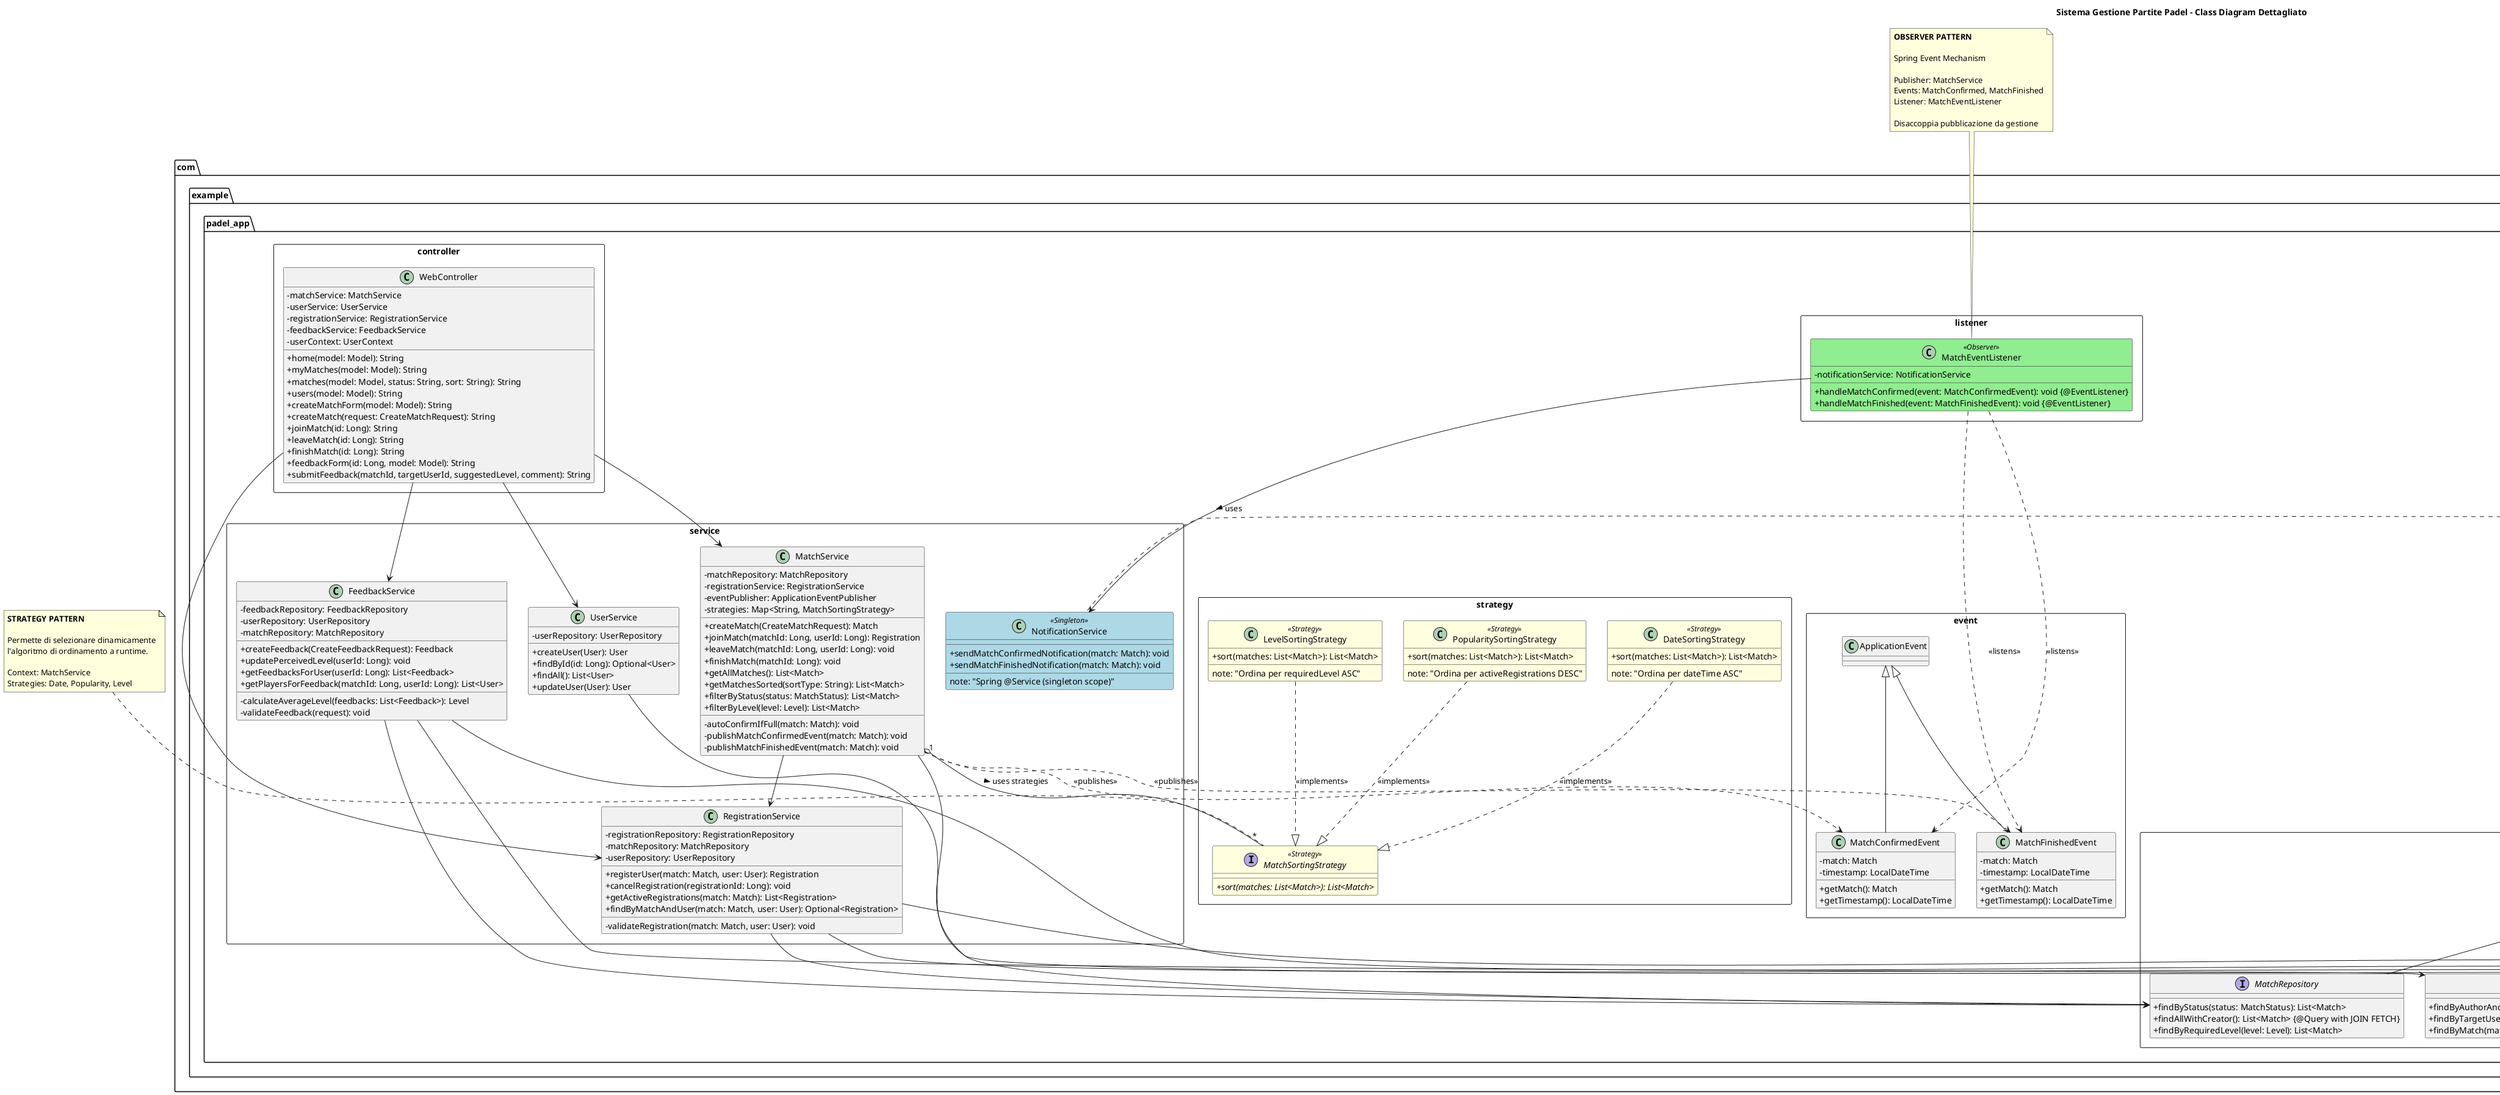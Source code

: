 @startuml Class Diagram - App Padel (Completo)

title Sistema Gestione Partite Padel - Class Diagram Dettagliato

skinparam classAttributeIconSize 0
skinparam class {
  BackgroundColor<<Singleton>> LightBlue
  BackgroundColor<<Strategy>> LightYellow
  BackgroundColor<<Observer>> LightGreen
  BackgroundColor<<Entity>> White
}

' ========== MODEL LAYER ==========
package "com.example.padel_app.model" <<Rectangle>> {
  
  class User <<Entity>> {
    - id: Long {PK}
    - username: String {unique}
    - email: String {unique}
    - firstName: String
    - lastName: String
    - password: String
    - declaredLevel: Level
    - perceivedLevel: Level
    - matchesPlayed: int
    - createdMatches: List<Match>
    - registrations: List<Registration>
    __
    + getFullName(): String
    + updateMatchesCount(): void
  }
  
  class Match <<Entity>> {
    - id: Long {PK}
    - location: String
    - dateTime: LocalDateTime
    - description: String
    - requiredLevel: Level
    - type: MatchType
    - status: MatchStatus
    - creator: User {FK}
    - registrations: List<Registration>
    - feedbacks: List<Feedback>
    __
    + getActiveRegistrationsCount(): int
    + isFull(): boolean
    + isWaiting(): boolean
    + isConfirmed(): boolean
    + isFinished(): boolean
  }
  
  class Registration <<Entity>> {
    - id: Long {PK}
    - user: User {FK}
    - match: Match {FK}
    - status: RegistrationStatus
    - registeredAt: LocalDateTime
    __
    + isActive(): boolean
    + cancel(): void
  }
  
  class Feedback <<Entity>> {
    - id: Long {PK}
    - author: User {FK}
    - targetUser: User {FK}
    - match: Match {FK}
    - suggestedLevel: Level
    - comment: String
    - createdAt: LocalDateTime
    __
    {unique: author_id + target_user_id + match_id}
  }
  
  enum Level {
    PRINCIPIANTE
    INTERMEDIO
    AVANZATO
    PROFESSIONISTA
  }
  
  enum MatchType {
    PROPOSTA
    FISSA
  }
  
  enum MatchStatus {
    WAITING
    CONFIRMED
    FINISHED
    CANCELLED
  }
  
  enum RegistrationStatus {
    JOINED
    CANCELLED
  }
}

' ========== SERVICE LAYER ==========
package "com.example.padel_app.service" <<Rectangle>> {
  
  class MatchService {
    - matchRepository: MatchRepository
    - registrationService: RegistrationService
    - eventPublisher: ApplicationEventPublisher
    - strategies: Map<String, MatchSortingStrategy>
    __
    + createMatch(CreateMatchRequest): Match
    + joinMatch(matchId: Long, userId: Long): Registration
    + leaveMatch(matchId: Long, userId: Long): void
    + finishMatch(matchId: Long): void
    + getAllMatches(): List<Match>
    + getMatchesSorted(sortType: String): List<Match>
    + filterByStatus(status: MatchStatus): List<Match>
    + filterByLevel(level: Level): List<Match>
    __
    - autoConfirmIfFull(match: Match): void
    - publishMatchConfirmedEvent(match: Match): void
    - publishMatchFinishedEvent(match: Match): void
  }
  
  class RegistrationService {
    - registrationRepository: RegistrationRepository
    - matchRepository: MatchRepository
    - userRepository: UserRepository
    __
    + registerUser(match: Match, user: User): Registration
    + cancelRegistration(registrationId: Long): void
    + getActiveRegistrations(match: Match): List<Registration>
    + findByMatchAndUser(match: Match, user: User): Optional<Registration>
    __
    - validateRegistration(match: Match, user: User): void
  }
  
  class FeedbackService {
    - feedbackRepository: FeedbackRepository
    - userRepository: UserRepository
    - matchRepository: MatchRepository
    __
    + createFeedback(CreateFeedbackRequest): Feedback
    + updatePerceivedLevel(userId: Long): void
    + getFeedbacksForUser(userId: Long): List<Feedback>
    + getPlayersForFeedback(matchId: Long, userId: Long): List<User>
    __
    - calculateAverageLevel(feedbacks: List<Feedback>): Level
    - validateFeedback(request): void
  }
  
  class UserService {
    - userRepository: UserRepository
    __
    + createUser(User): User
    + findById(id: Long): Optional<User>
    + findAll(): List<User>
    + updateUser(User): User
  }
  
  class NotificationService <<Singleton>> {
    __
    + sendMatchConfirmedNotification(match: Match): void
    + sendMatchFinishedNotification(match: Match): void
    __
    note: "Spring @Service (singleton scope)"
  }
}

' ========== STRATEGY PATTERN ==========
package "com.example.padel_app.strategy" <<Rectangle>> {
  
  interface MatchSortingStrategy <<Strategy>> {
    + {abstract} sort(matches: List<Match>): List<Match>
  }
  
  class DateSortingStrategy <<Strategy>> {
    + sort(matches: List<Match>): List<Match>
    __
    note: "Ordina per dateTime ASC"
  }
  
  class PopularitySortingStrategy <<Strategy>> {
    + sort(matches: List<Match>): List<Match>
    __
    note: "Ordina per activeRegistrations DESC"
  }
  
  class LevelSortingStrategy <<Strategy>> {
    + sort(matches: List<Match>): List<Match>
    __
    note: "Ordina per requiredLevel ASC"
  }
}

' ========== OBSERVER PATTERN ==========
package "com.example.padel_app.event" <<Rectangle>> {
  
  class MatchConfirmedEvent extends ApplicationEvent {
    - match: Match
    - timestamp: LocalDateTime
    __
    + getMatch(): Match
    + getTimestamp(): LocalDateTime
  }
  
  class MatchFinishedEvent extends ApplicationEvent {
    - match: Match
    - timestamp: LocalDateTime
    __
    + getMatch(): Match
    + getTimestamp(): LocalDateTime
  }
}

package "com.example.padel_app.listener" <<Rectangle>> {
  
  class MatchEventListener <<Observer>> {
    - notificationService: NotificationService
    __
    + handleMatchConfirmed(event: MatchConfirmedEvent): void {@EventListener}
    + handleMatchFinished(event: MatchFinishedEvent): void {@EventListener}
  }
}

' ========== REPOSITORY LAYER ==========
package "com.example.padel_app.repository" <<Rectangle>> {
  
  interface UserRepository extends JpaRepository {
    + findByUsername(username: String): Optional<User>
    + findByEmail(email: String): Optional<User>
  }
  
  interface MatchRepository extends JpaRepository {
    + findByStatus(status: MatchStatus): List<Match>
    + findAllWithCreator(): List<Match> {@Query with JOIN FETCH}
    + findByRequiredLevel(level: Level): List<Match>
  }
  
  interface RegistrationRepository extends JpaRepository {
    + findByMatchAndUser(match: Match, user: User): Optional<Registration>
    + findByMatchAndStatus(match: Match, status: RegistrationStatus): List<Registration>
    + findByMatch(match: Match): List<Registration>
  }
  
  interface FeedbackRepository extends JpaRepository {
    + findByAuthorAndTargetUserAndMatch(author, target, match): Optional<Feedback>
    + findByTargetUser(user: User): List<Feedback>
    + findByMatch(match: Match): List<Feedback>
  }
}

' ========== CONTROLLER LAYER ==========
package "com.example.padel_app.controller" <<Rectangle>> {
  
  class WebController {
    - matchService: MatchService
    - userService: UserService
    - registrationService: RegistrationService
    - feedbackService: FeedbackService
    - userContext: UserContext
    __
    + home(model: Model): String
    + myMatches(model: Model): String
    + matches(model: Model, status: String, sort: String): String
    + users(model: Model): String
    + createMatchForm(model: Model): String
    + createMatch(request: CreateMatchRequest): String
    + joinMatch(id: Long): String
    + leaveMatch(id: Long): String
    + finishMatch(id: Long): String
    + feedbackForm(id: Long, model: Model): String
    + submitFeedback(matchId, targetUserId, suggestedLevel, comment): String
  }
}

' ========== RELATIONSHIPS ==========

' Model relationships
User "1" -- "0..*" Match : creates >
User "1" -- "0..*" Registration : has >
User "1" -- "0..*" Feedback : writes >
User "1" -- "0..*" Feedback : receives >

Match "1" *-- "0..4" Registration : contains >
Match "1" -- "0..*" Feedback : has >
Match "*" -- "1" User : created by

Registration "*" -- "1" User
Registration "*" -- "1" Match

Feedback "*" -- "1" User : author
Feedback "*" -- "1" User : target
Feedback "*" -- "1" Match

' Service dependencies
MatchService --> MatchRepository
MatchService --> RegistrationService
MatchService "1" o-- "*" MatchSortingStrategy : uses strategies >
MatchService ..> MatchConfirmedEvent : <<publishes>>
MatchService ..> MatchFinishedEvent : <<publishes>>

RegistrationService --> RegistrationRepository
RegistrationService --> MatchRepository
RegistrationService --> UserRepository

FeedbackService --> FeedbackRepository
FeedbackService --> UserRepository
FeedbackService --> MatchRepository

UserService --> UserRepository

' Strategy pattern
DateSortingStrategy ..|> MatchSortingStrategy : <<implements>>
PopularitySortingStrategy ..|> MatchSortingStrategy : <<implements>>
LevelSortingStrategy ..|> MatchSortingStrategy : <<implements>>

' Observer pattern
MatchEventListener ..> MatchConfirmedEvent : <<listens>>
MatchEventListener ..> MatchFinishedEvent : <<listens>>
MatchEventListener --> NotificationService : uses >

' Controller dependencies
WebController --> MatchService
WebController --> UserService
WebController --> RegistrationService
WebController --> FeedbackService

' Pattern annotations
note top of MatchSortingStrategy
  **STRATEGY PATTERN**
  
  Permette di selezionare dinamicamente
  l'algoritmo di ordinamento a runtime.
  
  Context: MatchService
  Strategies: Date, Popularity, Level
end note

note top of MatchEventListener
  **OBSERVER PATTERN**
  
  Spring Event Mechanism
  
  Publisher: MatchService
  Events: MatchConfirmed, MatchFinished
  Listener: MatchEventListener
  
  Disaccoppia pubblicazione da gestione
end note

note top of NotificationService
  **SINGLETON PATTERN**
  
  Spring @Service annotation
  garantisce singleton scope
  
  Una sola istanza gestisce
  tutte le notifiche
end note

note bottom of Match
  **Business Rules:**
  - Max 4 players
  - Auto-confirm at 4th player
  - Creator can delete match
  - Status transitions:
    WAITING → CONFIRMED → FINISHED
end note

@enduml
